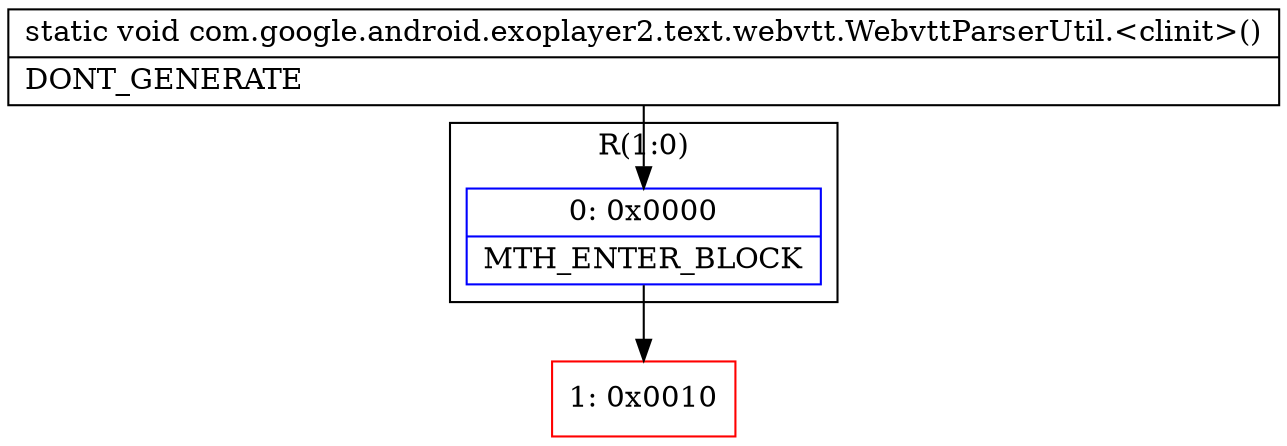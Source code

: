 digraph "CFG forcom.google.android.exoplayer2.text.webvtt.WebvttParserUtil.\<clinit\>()V" {
subgraph cluster_Region_1011041640 {
label = "R(1:0)";
node [shape=record,color=blue];
Node_0 [shape=record,label="{0\:\ 0x0000|MTH_ENTER_BLOCK\l}"];
}
Node_1 [shape=record,color=red,label="{1\:\ 0x0010}"];
MethodNode[shape=record,label="{static void com.google.android.exoplayer2.text.webvtt.WebvttParserUtil.\<clinit\>()  | DONT_GENERATE\l}"];
MethodNode -> Node_0;
Node_0 -> Node_1;
}

